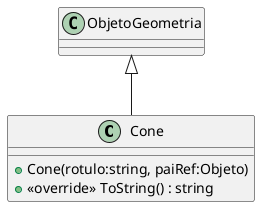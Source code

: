 @startuml
class Cone {
    + Cone(rotulo:string, paiRef:Objeto)
    + <<override>> ToString() : string
}
ObjetoGeometria <|-- Cone
@enduml
